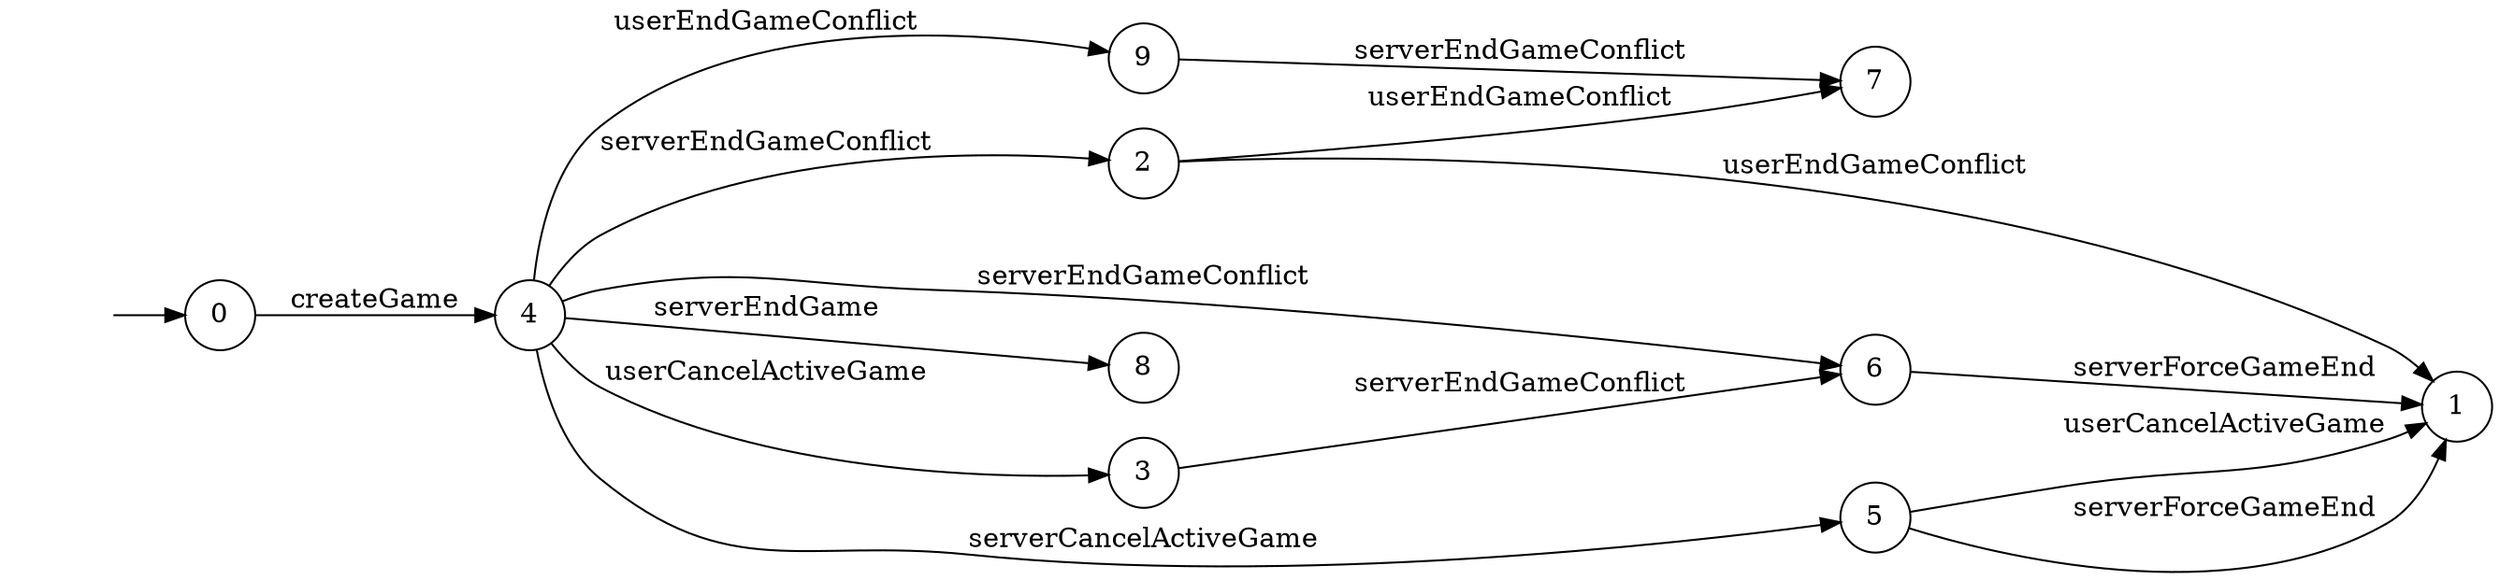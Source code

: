 digraph "./InvConPlus/Dapp-Automata-data/result/model/0xeb6f4ec38a347110941e86e691c2ca03e271df3b/GameChannel/FSM-8" {
	graph [rankdir=LR]
	"" [label="" shape=plaintext]
	9 [label=9 shape=circle]
	7 [label=7 shape=circle]
	0 [label=0 shape=circle]
	2 [label=2 shape=circle]
	6 [label=6 shape=circle]
	4 [label=4 shape=circle]
	8 [label=8 shape=circle]
	3 [label=3 shape=circle]
	1 [label=1 shape=circle]
	5 [label=5 shape=circle]
	"" -> 0 [label=""]
	0 -> 4 [label=createGame]
	4 -> 8 [label=serverEndGame]
	4 -> 3 [label=userCancelActiveGame]
	4 -> 5 [label=serverCancelActiveGame]
	4 -> 9 [label=userEndGameConflict]
	4 -> 6 [label=serverEndGameConflict]
	4 -> 2 [label=serverEndGameConflict]
	6 -> 1 [label=serverForceGameEnd]
	2 -> 1 [label=userEndGameConflict]
	2 -> 7 [label=userEndGameConflict]
	9 -> 7 [label=serverEndGameConflict]
	5 -> 1 [label=userCancelActiveGame]
	5 -> 1 [label=serverForceGameEnd]
	3 -> 6 [label=serverEndGameConflict]
}
